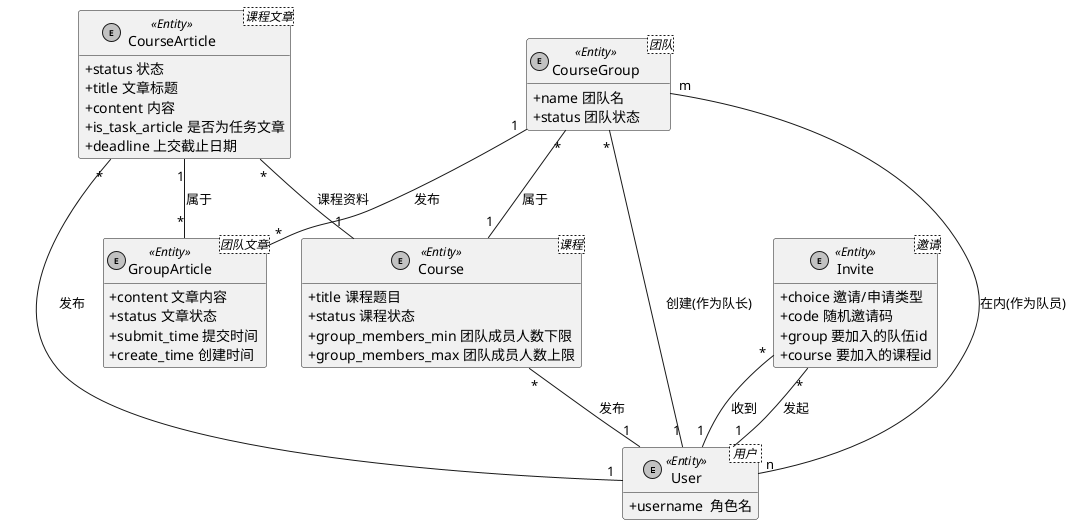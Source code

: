 @startuml
'style options
skinparam monochrome true
skinparam circledCharacterRadius 9
skinparam circledCharacterFontSize 8
skinparam classAttributeIconSize 0
hide empty members

entity User < 用户 > << Entity >>{
    + username  角色名
}


entity Course <课程> << Entity >>{
    + title 课程题目
    + status 课程状态
    + group_members_min 团队成员人数下限
    + group_members_max 团队成员人数上限
}

Course "*" -- "1" User: 发布

entity CourseArticle <课程文章> << Entity >>{
    + status 状态
    + title 文章标题
    + content 内容
    + is_task_article 是否为任务文章
    + deadline 上交截止日期
}

CourseArticle "*" -- "1" Course: 课程资料
CourseArticle "*" -- "1" User: 发布

entity CourseGroup <团队> << Entity >>{
    + name 团队名
    + status 团队状态
}

CourseGroup "*" -- "1" User: 创建(作为队长)
CourseGroup "m" -- "n" User: 在内(作为队员)
CourseGroup "*" -- "1" Course: 属于

entity GroupArticle <团队文章> << Entity >>{
    + content 文章内容
    + status 文章状态
    + submit_time 提交时间
    + create_time 创建时间
}

CourseGroup "1" -- "*" GroupArticle: 发布
CourseArticle "1" -- "*" GroupArticle: 属于

entity Invite <邀请> << Entity >>{
    + choice 邀请/申请类型
    + code 随机邀请码
    + group 要加入的队伍id
    + course 要加入的课程id
}

Invite "*" -- "1" User: 发起
Invite "*" -- "1" User: 收到

@enduml